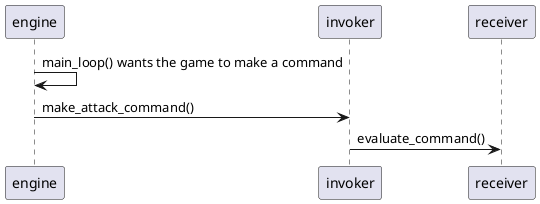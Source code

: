 @startuml
engine -> engine: main_loop() wants the game to make a command
engine -> invoker: make_attack_command()
invoker -> receiver: evaluate_command()
@enduml
